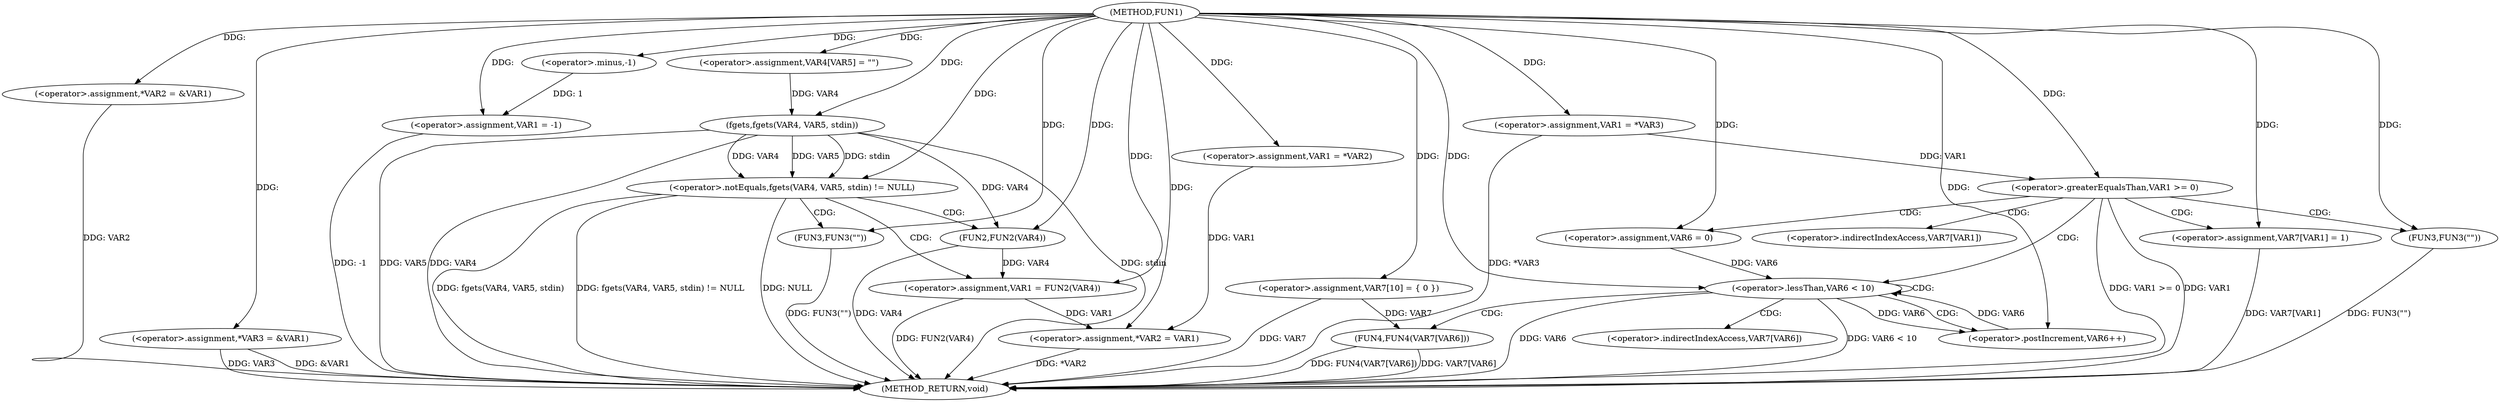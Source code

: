 digraph FUN1 {  
"1000100" [label = "(METHOD,FUN1)" ]
"1000187" [label = "(METHOD_RETURN,void)" ]
"1000104" [label = "(<operator>.assignment,*VAR2 = &VAR1)" ]
"1000109" [label = "(<operator>.assignment,*VAR3 = &VAR1)" ]
"1000113" [label = "(<operator>.assignment,VAR1 = -1)" ]
"1000115" [label = "(<operator>.minus,-1)" ]
"1000119" [label = "(<operator>.assignment,VAR1 = *VAR2)" ]
"1000125" [label = "(<operator>.assignment,VAR4[VAR5] = \"\")" ]
"1000129" [label = "(<operator>.notEquals,fgets(VAR4, VAR5, stdin) != NULL)" ]
"1000130" [label = "(fgets,fgets(VAR4, VAR5, stdin))" ]
"1000136" [label = "(<operator>.assignment,VAR1 = FUN2(VAR4))" ]
"1000138" [label = "(FUN2,FUN2(VAR4))" ]
"1000142" [label = "(FUN3,FUN3(\"\"))" ]
"1000144" [label = "(<operator>.assignment,*VAR2 = VAR1)" ]
"1000150" [label = "(<operator>.assignment,VAR1 = *VAR3)" ]
"1000157" [label = "(<operator>.assignment,VAR7[10] = { 0 })" ]
"1000160" [label = "(<operator>.greaterEqualsThan,VAR1 >= 0)" ]
"1000164" [label = "(<operator>.assignment,VAR7[VAR1] = 1)" ]
"1000170" [label = "(<operator>.assignment,VAR6 = 0)" ]
"1000173" [label = "(<operator>.lessThan,VAR6 < 10)" ]
"1000176" [label = "(<operator>.postIncrement,VAR6++)" ]
"1000179" [label = "(FUN4,FUN4(VAR7[VAR6]))" ]
"1000185" [label = "(FUN3,FUN3(\"\"))" ]
"1000165" [label = "(<operator>.indirectIndexAccess,VAR7[VAR1])" ]
"1000180" [label = "(<operator>.indirectIndexAccess,VAR7[VAR6])" ]
  "1000142" -> "1000187"  [ label = "DDG: FUN3(\"\")"] 
  "1000185" -> "1000187"  [ label = "DDG: FUN3(\"\")"] 
  "1000104" -> "1000187"  [ label = "DDG: VAR2"] 
  "1000160" -> "1000187"  [ label = "DDG: VAR1 >= 0"] 
  "1000150" -> "1000187"  [ label = "DDG: *VAR3"] 
  "1000130" -> "1000187"  [ label = "DDG: stdin"] 
  "1000136" -> "1000187"  [ label = "DDG: FUN2(VAR4)"] 
  "1000129" -> "1000187"  [ label = "DDG: fgets(VAR4, VAR5, stdin)"] 
  "1000179" -> "1000187"  [ label = "DDG: FUN4(VAR7[VAR6])"] 
  "1000130" -> "1000187"  [ label = "DDG: VAR5"] 
  "1000138" -> "1000187"  [ label = "DDG: VAR4"] 
  "1000129" -> "1000187"  [ label = "DDG: fgets(VAR4, VAR5, stdin) != NULL"] 
  "1000157" -> "1000187"  [ label = "DDG: VAR7"] 
  "1000129" -> "1000187"  [ label = "DDG: NULL"] 
  "1000113" -> "1000187"  [ label = "DDG: -1"] 
  "1000179" -> "1000187"  [ label = "DDG: VAR7[VAR6]"] 
  "1000109" -> "1000187"  [ label = "DDG: VAR3"] 
  "1000173" -> "1000187"  [ label = "DDG: VAR6 < 10"] 
  "1000144" -> "1000187"  [ label = "DDG: *VAR2"] 
  "1000109" -> "1000187"  [ label = "DDG: &VAR1"] 
  "1000160" -> "1000187"  [ label = "DDG: VAR1"] 
  "1000173" -> "1000187"  [ label = "DDG: VAR6"] 
  "1000130" -> "1000187"  [ label = "DDG: VAR4"] 
  "1000164" -> "1000187"  [ label = "DDG: VAR7[VAR1]"] 
  "1000100" -> "1000104"  [ label = "DDG: "] 
  "1000100" -> "1000109"  [ label = "DDG: "] 
  "1000115" -> "1000113"  [ label = "DDG: 1"] 
  "1000100" -> "1000113"  [ label = "DDG: "] 
  "1000100" -> "1000115"  [ label = "DDG: "] 
  "1000100" -> "1000119"  [ label = "DDG: "] 
  "1000100" -> "1000125"  [ label = "DDG: "] 
  "1000130" -> "1000129"  [ label = "DDG: VAR4"] 
  "1000130" -> "1000129"  [ label = "DDG: VAR5"] 
  "1000130" -> "1000129"  [ label = "DDG: stdin"] 
  "1000125" -> "1000130"  [ label = "DDG: VAR4"] 
  "1000100" -> "1000130"  [ label = "DDG: "] 
  "1000100" -> "1000129"  [ label = "DDG: "] 
  "1000138" -> "1000136"  [ label = "DDG: VAR4"] 
  "1000100" -> "1000136"  [ label = "DDG: "] 
  "1000130" -> "1000138"  [ label = "DDG: VAR4"] 
  "1000100" -> "1000138"  [ label = "DDG: "] 
  "1000100" -> "1000142"  [ label = "DDG: "] 
  "1000119" -> "1000144"  [ label = "DDG: VAR1"] 
  "1000136" -> "1000144"  [ label = "DDG: VAR1"] 
  "1000100" -> "1000144"  [ label = "DDG: "] 
  "1000100" -> "1000150"  [ label = "DDG: "] 
  "1000100" -> "1000157"  [ label = "DDG: "] 
  "1000150" -> "1000160"  [ label = "DDG: VAR1"] 
  "1000100" -> "1000160"  [ label = "DDG: "] 
  "1000100" -> "1000164"  [ label = "DDG: "] 
  "1000100" -> "1000170"  [ label = "DDG: "] 
  "1000170" -> "1000173"  [ label = "DDG: VAR6"] 
  "1000176" -> "1000173"  [ label = "DDG: VAR6"] 
  "1000100" -> "1000173"  [ label = "DDG: "] 
  "1000173" -> "1000176"  [ label = "DDG: VAR6"] 
  "1000100" -> "1000176"  [ label = "DDG: "] 
  "1000157" -> "1000179"  [ label = "DDG: VAR7"] 
  "1000100" -> "1000185"  [ label = "DDG: "] 
  "1000129" -> "1000142"  [ label = "CDG: "] 
  "1000129" -> "1000136"  [ label = "CDG: "] 
  "1000129" -> "1000138"  [ label = "CDG: "] 
  "1000160" -> "1000164"  [ label = "CDG: "] 
  "1000160" -> "1000173"  [ label = "CDG: "] 
  "1000160" -> "1000170"  [ label = "CDG: "] 
  "1000160" -> "1000165"  [ label = "CDG: "] 
  "1000160" -> "1000185"  [ label = "CDG: "] 
  "1000173" -> "1000173"  [ label = "CDG: "] 
  "1000173" -> "1000179"  [ label = "CDG: "] 
  "1000173" -> "1000180"  [ label = "CDG: "] 
  "1000173" -> "1000176"  [ label = "CDG: "] 
}
